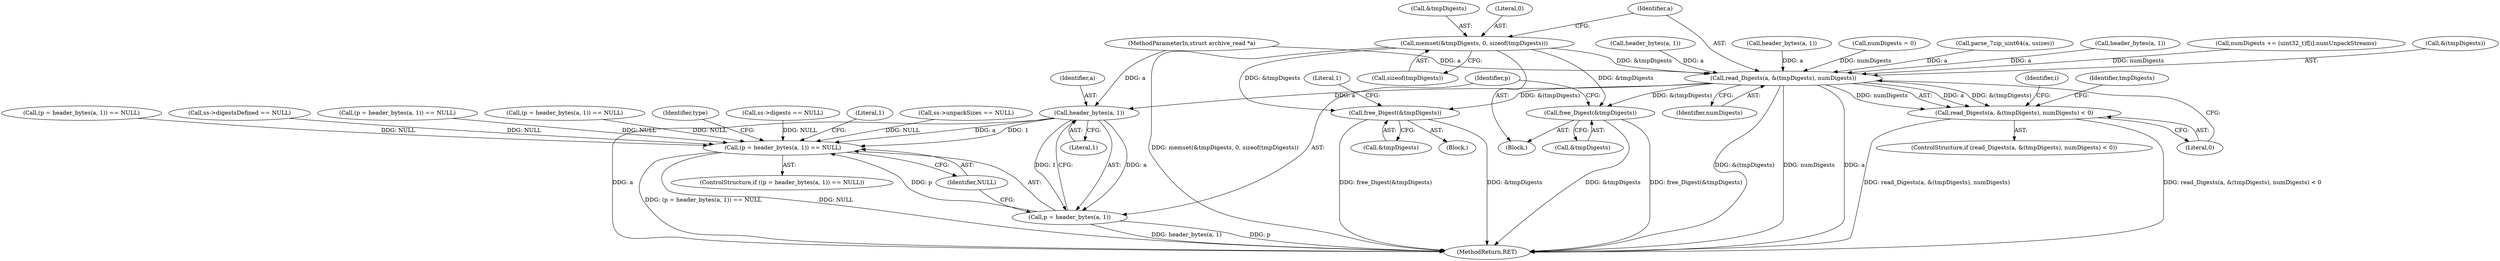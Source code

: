 digraph "0_libarchive_e79ef306afe332faf22e9b442a2c6b59cb175573@API" {
"1000469" [label="(Call,memset(&tmpDigests, 0, sizeof(tmpDigests)))"];
"1000477" [label="(Call,read_Digests(a, &(tmpDigests), numDigests))"];
"1000476" [label="(Call,read_Digests(a, &(tmpDigests), numDigests) < 0)"];
"1000484" [label="(Call,free_Digest(&tmpDigests))"];
"1000567" [label="(Call,free_Digest(&tmpDigests))"];
"1000574" [label="(Call,header_bytes(a, 1))"];
"1000571" [label="(Call,(p = header_bytes(a, 1)) == NULL)"];
"1000572" [label="(Call,p = header_bytes(a, 1))"];
"1000486" [label="(Identifier,tmpDigests)"];
"1000570" [label="(ControlStructure,if ((p = header_bytes(a, 1)) == NULL))"];
"1000470" [label="(Call,&tmpDigests)"];
"1000274" [label="(Call,ss->unpackSizes == NULL)"];
"1000492" [label="(Identifier,i)"];
"1000478" [label="(Identifier,a)"];
"1000475" [label="(ControlStructure,if (read_Digests(a, &(tmpDigests), numDigests) < 0))"];
"1000481" [label="(Identifier,numDigests)"];
"1000482" [label="(Literal,0)"];
"1000484" [label="(Call,free_Digest(&tmpDigests))"];
"1000213" [label="(Call,(p = header_bytes(a, 1)) == NULL)"];
"1000280" [label="(Call,ss->digestsDefined == NULL)"];
"1000216" [label="(Call,header_bytes(a, 1))"];
"1000136" [label="(Call,(p = header_bytes(a, 1)) == NULL)"];
"1000577" [label="(Identifier,NULL)"];
"1000473" [label="(Call,sizeof(tmpDigests))"];
"1000574" [label="(Call,header_bytes(a, 1))"];
"1000489" [label="(Literal,1)"];
"1000472" [label="(Literal,0)"];
"1000571" [label="(Call,(p = header_bytes(a, 1)) == NULL)"];
"1000576" [label="(Literal,1)"];
"1000567" [label="(Call,free_Digest(&tmpDigests))"];
"1000410" [label="(Call,numDigests = 0)"];
"1000477" [label="(Call,read_Digests(a, &(tmpDigests), numDigests))"];
"1000102" [label="(MethodParameterIn,struct archive_read *a)"];
"1000572" [label="(Call,p = header_bytes(a, 1))"];
"1000372" [label="(Call,(p = header_bytes(a, 1)) == NULL)"];
"1000469" [label="(Call,memset(&tmpDigests, 0, sizeof(tmpDigests)))"];
"1000582" [label="(Identifier,type)"];
"1000568" [label="(Call,&tmpDigests)"];
"1000485" [label="(Call,&tmpDigests)"];
"1000343" [label="(Call,parse_7zip_uint64(a, usizes))"];
"1000375" [label="(Call,header_bytes(a, 1))"];
"1000575" [label="(Identifier,a)"];
"1000573" [label="(Identifier,p)"];
"1000438" [label="(Call,numDigests += (uint32_t)f[i].numUnpackStreams)"];
"1000285" [label="(Call,ss->digests == NULL)"];
"1000479" [label="(Call,&(tmpDigests))"];
"1000139" [label="(Call,header_bytes(a, 1))"];
"1000594" [label="(MethodReturn,RET)"];
"1000483" [label="(Block,)"];
"1000580" [label="(Literal,1)"];
"1000476" [label="(Call,read_Digests(a, &(tmpDigests), numDigests) < 0)"];
"1000451" [label="(Block,)"];
"1000469" -> "1000451"  [label="AST: "];
"1000469" -> "1000473"  [label="CFG: "];
"1000470" -> "1000469"  [label="AST: "];
"1000472" -> "1000469"  [label="AST: "];
"1000473" -> "1000469"  [label="AST: "];
"1000478" -> "1000469"  [label="CFG: "];
"1000469" -> "1000594"  [label="DDG: memset(&tmpDigests, 0, sizeof(tmpDigests))"];
"1000469" -> "1000477"  [label="DDG: &tmpDigests"];
"1000469" -> "1000484"  [label="DDG: &tmpDigests"];
"1000469" -> "1000567"  [label="DDG: &tmpDigests"];
"1000477" -> "1000476"  [label="AST: "];
"1000477" -> "1000481"  [label="CFG: "];
"1000478" -> "1000477"  [label="AST: "];
"1000479" -> "1000477"  [label="AST: "];
"1000481" -> "1000477"  [label="AST: "];
"1000482" -> "1000477"  [label="CFG: "];
"1000477" -> "1000594"  [label="DDG: &(tmpDigests)"];
"1000477" -> "1000594"  [label="DDG: numDigests"];
"1000477" -> "1000594"  [label="DDG: a"];
"1000477" -> "1000476"  [label="DDG: a"];
"1000477" -> "1000476"  [label="DDG: &(tmpDigests)"];
"1000477" -> "1000476"  [label="DDG: numDigests"];
"1000375" -> "1000477"  [label="DDG: a"];
"1000343" -> "1000477"  [label="DDG: a"];
"1000216" -> "1000477"  [label="DDG: a"];
"1000139" -> "1000477"  [label="DDG: a"];
"1000102" -> "1000477"  [label="DDG: a"];
"1000410" -> "1000477"  [label="DDG: numDigests"];
"1000438" -> "1000477"  [label="DDG: numDigests"];
"1000477" -> "1000484"  [label="DDG: &(tmpDigests)"];
"1000477" -> "1000567"  [label="DDG: &(tmpDigests)"];
"1000477" -> "1000574"  [label="DDG: a"];
"1000476" -> "1000475"  [label="AST: "];
"1000476" -> "1000482"  [label="CFG: "];
"1000482" -> "1000476"  [label="AST: "];
"1000486" -> "1000476"  [label="CFG: "];
"1000492" -> "1000476"  [label="CFG: "];
"1000476" -> "1000594"  [label="DDG: read_Digests(a, &(tmpDigests), numDigests) < 0"];
"1000476" -> "1000594"  [label="DDG: read_Digests(a, &(tmpDigests), numDigests)"];
"1000484" -> "1000483"  [label="AST: "];
"1000484" -> "1000485"  [label="CFG: "];
"1000485" -> "1000484"  [label="AST: "];
"1000489" -> "1000484"  [label="CFG: "];
"1000484" -> "1000594"  [label="DDG: &tmpDigests"];
"1000484" -> "1000594"  [label="DDG: free_Digest(&tmpDigests)"];
"1000567" -> "1000451"  [label="AST: "];
"1000567" -> "1000568"  [label="CFG: "];
"1000568" -> "1000567"  [label="AST: "];
"1000573" -> "1000567"  [label="CFG: "];
"1000567" -> "1000594"  [label="DDG: &tmpDigests"];
"1000567" -> "1000594"  [label="DDG: free_Digest(&tmpDigests)"];
"1000574" -> "1000572"  [label="AST: "];
"1000574" -> "1000576"  [label="CFG: "];
"1000575" -> "1000574"  [label="AST: "];
"1000576" -> "1000574"  [label="AST: "];
"1000572" -> "1000574"  [label="CFG: "];
"1000574" -> "1000594"  [label="DDG: a"];
"1000574" -> "1000571"  [label="DDG: a"];
"1000574" -> "1000571"  [label="DDG: 1"];
"1000574" -> "1000572"  [label="DDG: a"];
"1000574" -> "1000572"  [label="DDG: 1"];
"1000102" -> "1000574"  [label="DDG: a"];
"1000571" -> "1000570"  [label="AST: "];
"1000571" -> "1000577"  [label="CFG: "];
"1000572" -> "1000571"  [label="AST: "];
"1000577" -> "1000571"  [label="AST: "];
"1000580" -> "1000571"  [label="CFG: "];
"1000582" -> "1000571"  [label="CFG: "];
"1000571" -> "1000594"  [label="DDG: (p = header_bytes(a, 1)) == NULL"];
"1000571" -> "1000594"  [label="DDG: NULL"];
"1000572" -> "1000571"  [label="DDG: p"];
"1000136" -> "1000571"  [label="DDG: NULL"];
"1000280" -> "1000571"  [label="DDG: NULL"];
"1000213" -> "1000571"  [label="DDG: NULL"];
"1000285" -> "1000571"  [label="DDG: NULL"];
"1000274" -> "1000571"  [label="DDG: NULL"];
"1000372" -> "1000571"  [label="DDG: NULL"];
"1000573" -> "1000572"  [label="AST: "];
"1000577" -> "1000572"  [label="CFG: "];
"1000572" -> "1000594"  [label="DDG: header_bytes(a, 1)"];
"1000572" -> "1000594"  [label="DDG: p"];
}
